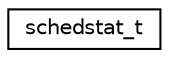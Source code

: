 digraph "Graphical Class Hierarchy"
{
 // LATEX_PDF_SIZE
  edge [fontname="Helvetica",fontsize="10",labelfontname="Helvetica",labelfontsize="10"];
  node [fontname="Helvetica",fontsize="10",shape=record];
  rankdir="LR";
  Node0 [label="schedstat_t",height=0.2,width=0.4,color="black", fillcolor="white", style="filled",URL="$structschedstat__t.html",tooltip="Scheduler statistics."];
}
